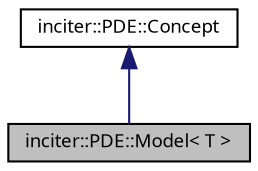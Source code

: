 digraph "inciter::PDE::Model&lt; T &gt;"
{
 // INTERACTIVE_SVG=YES
  bgcolor="transparent";
  edge [fontname="sans-serif",fontsize="9",labelfontname="sans-serif",labelfontsize="9"];
  node [fontname="sans-serif",fontsize="9",shape=record];
  Node1 [label="inciter::PDE::Model\< T \>",height=0.2,width=0.4,color="black", fillcolor="grey75", style="filled", fontcolor="black"];
  Node2 -> Node1 [dir="back",color="midnightblue",fontsize="9",style="solid",fontname="sans-serif"];
  Node2 [label="inciter::PDE::Concept",height=0.2,width=0.4,color="black",URL="$structinciter_1_1_p_d_e_1_1_concept.html",tooltip="Concept is a pure virtual base class specifying the requirements of polymorphic objects deriving from..."];
}
